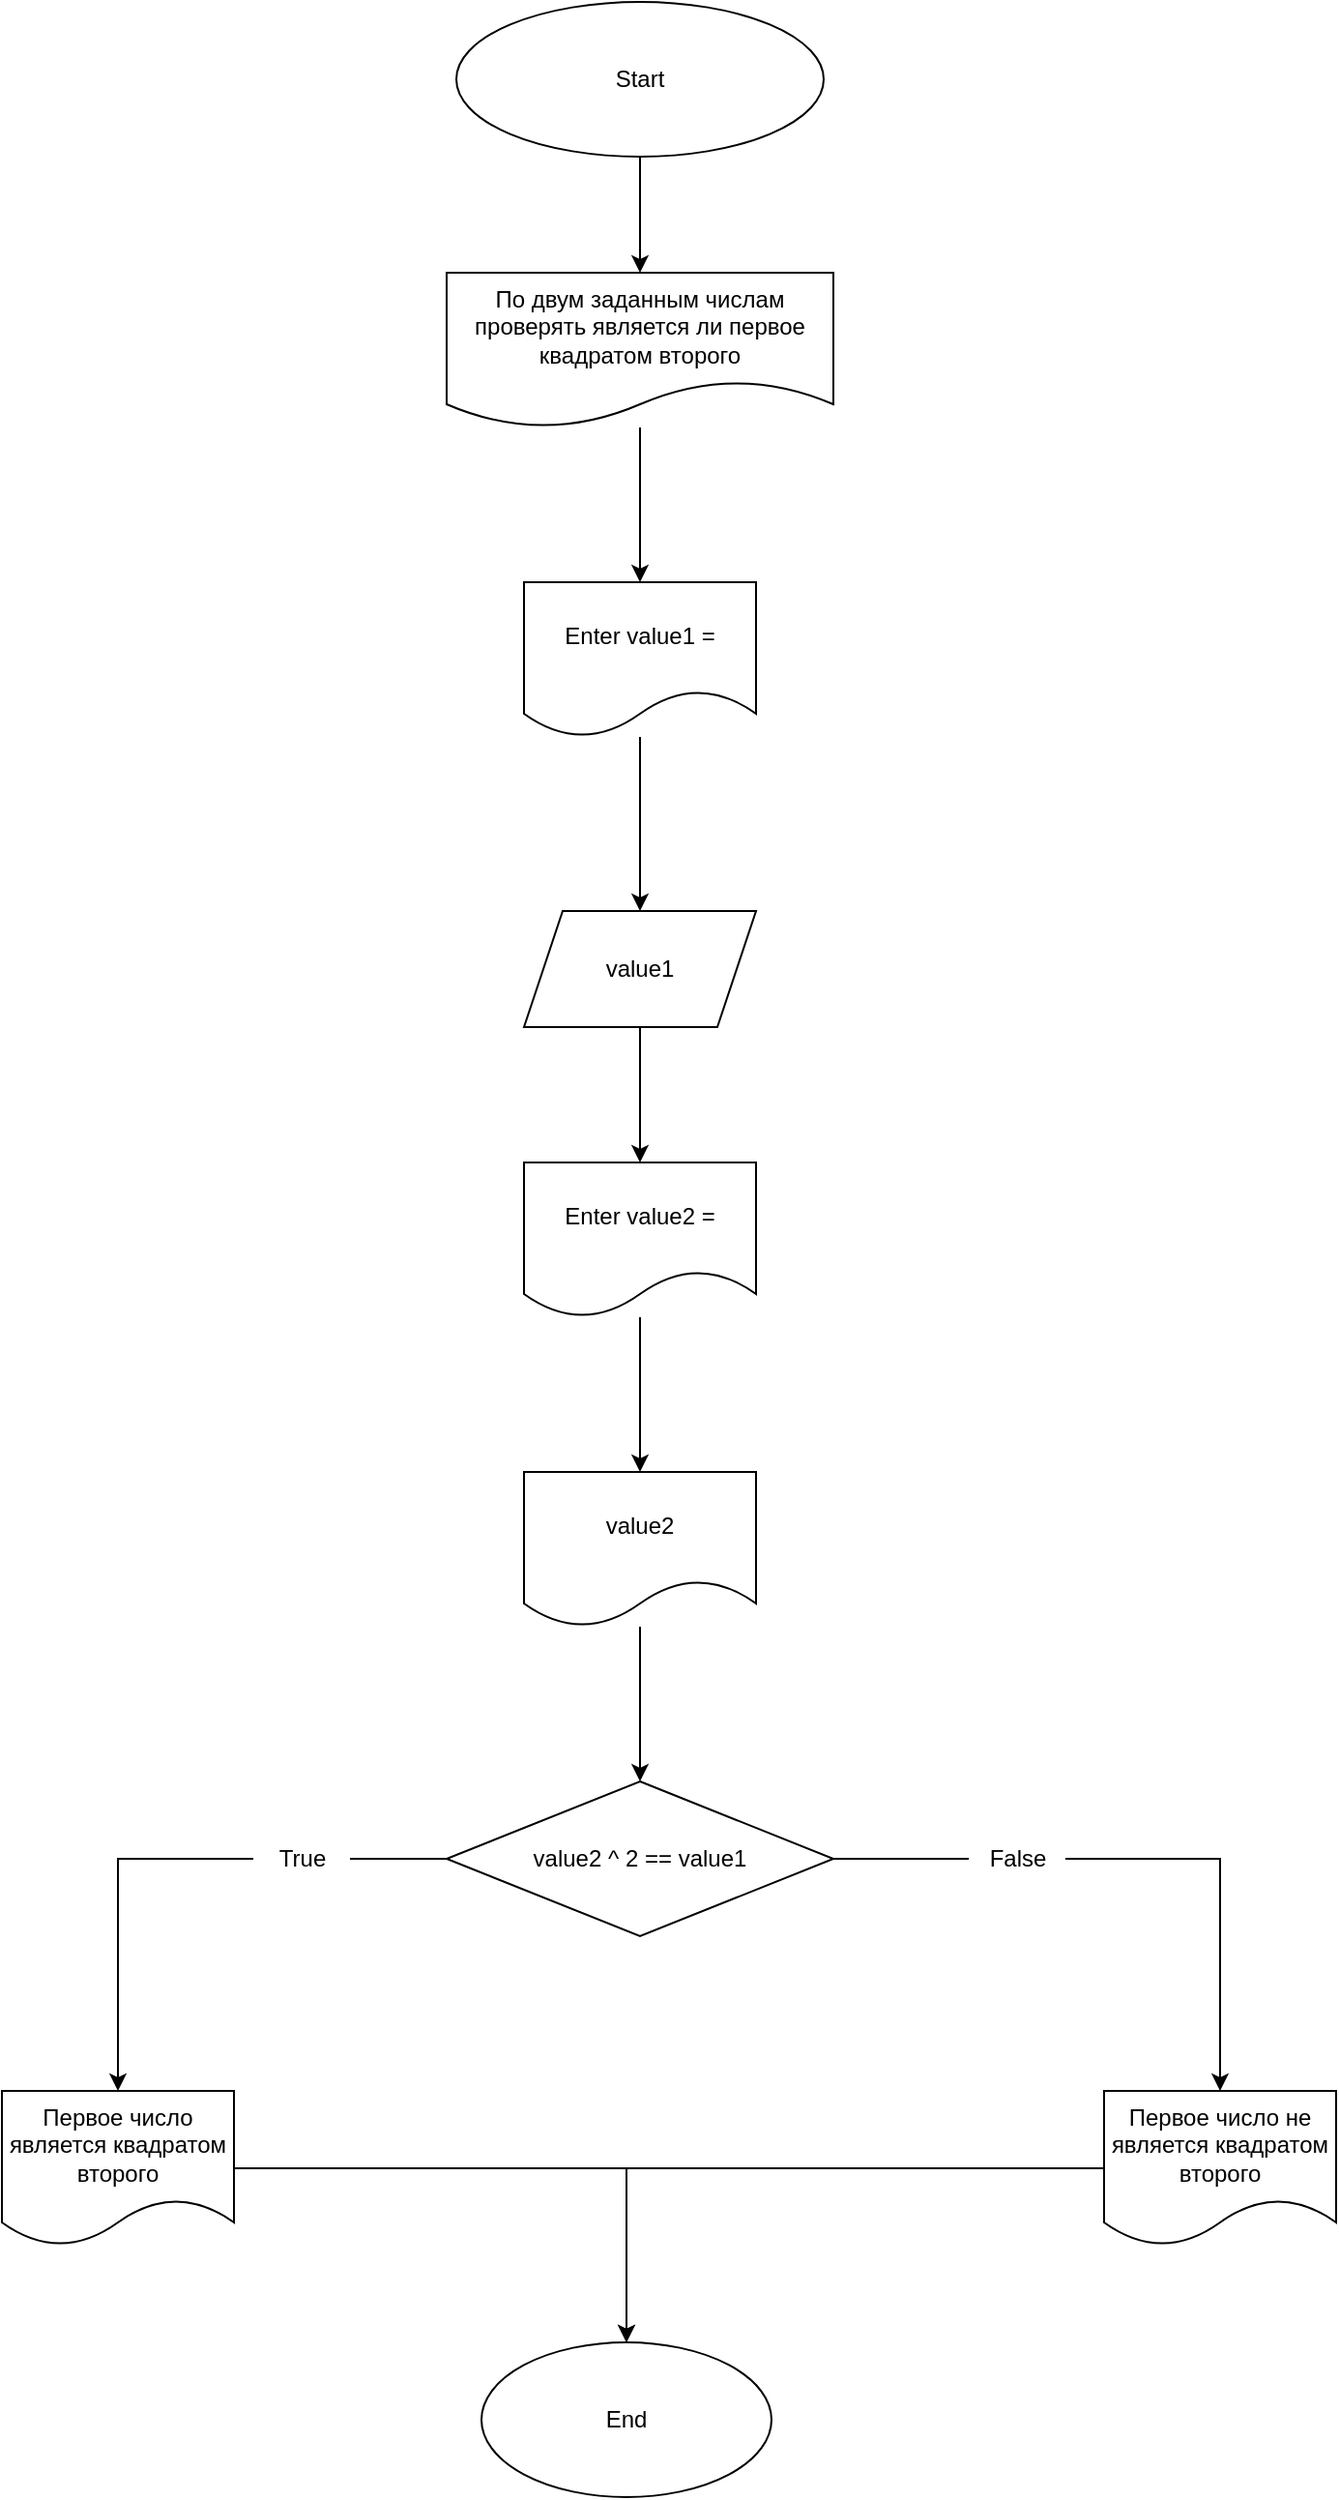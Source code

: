 <mxfile version="20.8.13" type="device"><diagram name="Страница 1" id="lwQBAGs6ypmVY2akocrC"><mxGraphModel dx="1325" dy="804" grid="1" gridSize="10" guides="1" tooltips="1" connect="1" arrows="1" fold="1" page="1" pageScale="1" pageWidth="827" pageHeight="1169" math="0" shadow="0"><root><mxCell id="0"/><mxCell id="1" parent="0"/><mxCell id="LjvGlX7aq39OoHv1fTbd-3" value="" style="edgeStyle=orthogonalEdgeStyle;rounded=0;orthogonalLoop=1;jettySize=auto;html=1;" edge="1" parent="1" source="LjvGlX7aq39OoHv1fTbd-1" target="LjvGlX7aq39OoHv1fTbd-2"><mxGeometry relative="1" as="geometry"/></mxCell><mxCell id="LjvGlX7aq39OoHv1fTbd-1" value="Start" style="ellipse;whiteSpace=wrap;html=1;" vertex="1" parent="1"><mxGeometry x="325" y="20" width="190" height="80" as="geometry"/></mxCell><mxCell id="LjvGlX7aq39OoHv1fTbd-6" value="" style="edgeStyle=orthogonalEdgeStyle;rounded=0;orthogonalLoop=1;jettySize=auto;html=1;" edge="1" parent="1" source="LjvGlX7aq39OoHv1fTbd-2" target="LjvGlX7aq39OoHv1fTbd-5"><mxGeometry relative="1" as="geometry"/></mxCell><mxCell id="LjvGlX7aq39OoHv1fTbd-2" value="По двум заданным числам проверять является ли первое квадратом второго" style="shape=document;whiteSpace=wrap;html=1;boundedLbl=1;" vertex="1" parent="1"><mxGeometry x="320" y="160" width="200" height="80" as="geometry"/></mxCell><mxCell id="LjvGlX7aq39OoHv1fTbd-8" value="" style="edgeStyle=orthogonalEdgeStyle;rounded=0;orthogonalLoop=1;jettySize=auto;html=1;" edge="1" parent="1" source="LjvGlX7aq39OoHv1fTbd-5" target="LjvGlX7aq39OoHv1fTbd-7"><mxGeometry relative="1" as="geometry"/></mxCell><mxCell id="LjvGlX7aq39OoHv1fTbd-5" value="Enter value1 =" style="shape=document;whiteSpace=wrap;html=1;boundedLbl=1;" vertex="1" parent="1"><mxGeometry x="360" y="320" width="120" height="80" as="geometry"/></mxCell><mxCell id="LjvGlX7aq39OoHv1fTbd-10" value="" style="edgeStyle=orthogonalEdgeStyle;rounded=0;orthogonalLoop=1;jettySize=auto;html=1;" edge="1" parent="1" source="LjvGlX7aq39OoHv1fTbd-7" target="LjvGlX7aq39OoHv1fTbd-9"><mxGeometry relative="1" as="geometry"/></mxCell><mxCell id="LjvGlX7aq39OoHv1fTbd-7" value="value1" style="shape=parallelogram;perimeter=parallelogramPerimeter;whiteSpace=wrap;html=1;fixedSize=1;" vertex="1" parent="1"><mxGeometry x="360" y="490" width="120" height="60" as="geometry"/></mxCell><mxCell id="LjvGlX7aq39OoHv1fTbd-13" value="" style="edgeStyle=orthogonalEdgeStyle;rounded=0;orthogonalLoop=1;jettySize=auto;html=1;" edge="1" parent="1" source="LjvGlX7aq39OoHv1fTbd-9" target="LjvGlX7aq39OoHv1fTbd-12"><mxGeometry relative="1" as="geometry"/></mxCell><mxCell id="LjvGlX7aq39OoHv1fTbd-9" value="Enter value2 =" style="shape=document;whiteSpace=wrap;html=1;boundedLbl=1;" vertex="1" parent="1"><mxGeometry x="360" y="620" width="120" height="80" as="geometry"/></mxCell><mxCell id="LjvGlX7aq39OoHv1fTbd-15" value="" style="edgeStyle=orthogonalEdgeStyle;rounded=0;orthogonalLoop=1;jettySize=auto;html=1;" edge="1" parent="1" source="LjvGlX7aq39OoHv1fTbd-12" target="LjvGlX7aq39OoHv1fTbd-14"><mxGeometry relative="1" as="geometry"/></mxCell><mxCell id="LjvGlX7aq39OoHv1fTbd-12" value="value2" style="shape=document;whiteSpace=wrap;html=1;boundedLbl=1;" vertex="1" parent="1"><mxGeometry x="360" y="780" width="120" height="80" as="geometry"/></mxCell><mxCell id="LjvGlX7aq39OoHv1fTbd-17" value="" style="edgeStyle=orthogonalEdgeStyle;rounded=0;orthogonalLoop=1;jettySize=auto;html=1;startArrow=none;" edge="1" parent="1" source="LjvGlX7aq39OoHv1fTbd-24" target="LjvGlX7aq39OoHv1fTbd-16"><mxGeometry relative="1" as="geometry"/></mxCell><mxCell id="LjvGlX7aq39OoHv1fTbd-20" value="" style="edgeStyle=orthogonalEdgeStyle;rounded=0;orthogonalLoop=1;jettySize=auto;html=1;startArrow=none;" edge="1" parent="1" source="LjvGlX7aq39OoHv1fTbd-25" target="LjvGlX7aq39OoHv1fTbd-19"><mxGeometry relative="1" as="geometry"/></mxCell><mxCell id="LjvGlX7aq39OoHv1fTbd-14" value="value2 ^ 2 == value1" style="rhombus;whiteSpace=wrap;html=1;" vertex="1" parent="1"><mxGeometry x="320" y="940" width="200" height="80" as="geometry"/></mxCell><mxCell id="LjvGlX7aq39OoHv1fTbd-22" value="" style="edgeStyle=orthogonalEdgeStyle;rounded=0;orthogonalLoop=1;jettySize=auto;html=1;" edge="1" parent="1" source="LjvGlX7aq39OoHv1fTbd-16" target="LjvGlX7aq39OoHv1fTbd-21"><mxGeometry relative="1" as="geometry"/></mxCell><mxCell id="LjvGlX7aq39OoHv1fTbd-16" value="Первое число является квадратом второго" style="shape=document;whiteSpace=wrap;html=1;boundedLbl=1;" vertex="1" parent="1"><mxGeometry x="90" y="1100" width="120" height="80" as="geometry"/></mxCell><mxCell id="LjvGlX7aq39OoHv1fTbd-23" style="edgeStyle=orthogonalEdgeStyle;rounded=0;orthogonalLoop=1;jettySize=auto;html=1;entryX=0.5;entryY=0;entryDx=0;entryDy=0;" edge="1" parent="1" source="LjvGlX7aq39OoHv1fTbd-19" target="LjvGlX7aq39OoHv1fTbd-21"><mxGeometry relative="1" as="geometry"/></mxCell><mxCell id="LjvGlX7aq39OoHv1fTbd-19" value="Первое число не является квадратом второго" style="shape=document;whiteSpace=wrap;html=1;boundedLbl=1;" vertex="1" parent="1"><mxGeometry x="660" y="1100" width="120" height="80" as="geometry"/></mxCell><mxCell id="LjvGlX7aq39OoHv1fTbd-21" value="End" style="ellipse;whiteSpace=wrap;html=1;" vertex="1" parent="1"><mxGeometry x="338" y="1230" width="150" height="80" as="geometry"/></mxCell><mxCell id="LjvGlX7aq39OoHv1fTbd-26" value="" style="edgeStyle=orthogonalEdgeStyle;rounded=0;orthogonalLoop=1;jettySize=auto;html=1;endArrow=none;" edge="1" parent="1" source="LjvGlX7aq39OoHv1fTbd-14" target="LjvGlX7aq39OoHv1fTbd-25"><mxGeometry relative="1" as="geometry"><mxPoint x="520.0" y="980.0" as="sourcePoint"/><mxPoint x="670.0" y="1100.0" as="targetPoint"/></mxGeometry></mxCell><mxCell id="LjvGlX7aq39OoHv1fTbd-25" value="False" style="text;html=1;align=center;verticalAlign=middle;resizable=0;points=[];autosize=1;strokeColor=none;fillColor=none;" vertex="1" parent="1"><mxGeometry x="590" y="965" width="50" height="30" as="geometry"/></mxCell><mxCell id="LjvGlX7aq39OoHv1fTbd-27" value="" style="edgeStyle=orthogonalEdgeStyle;rounded=0;orthogonalLoop=1;jettySize=auto;html=1;endArrow=none;" edge="1" parent="1" source="LjvGlX7aq39OoHv1fTbd-14" target="LjvGlX7aq39OoHv1fTbd-24"><mxGeometry relative="1" as="geometry"><mxPoint x="320.0" y="980.0" as="sourcePoint"/><mxPoint x="180" y="1100.0" as="targetPoint"/></mxGeometry></mxCell><mxCell id="LjvGlX7aq39OoHv1fTbd-24" value="True" style="text;html=1;align=center;verticalAlign=middle;resizable=0;points=[];autosize=1;strokeColor=none;fillColor=none;" vertex="1" parent="1"><mxGeometry x="220" y="965" width="50" height="30" as="geometry"/></mxCell></root></mxGraphModel></diagram></mxfile>